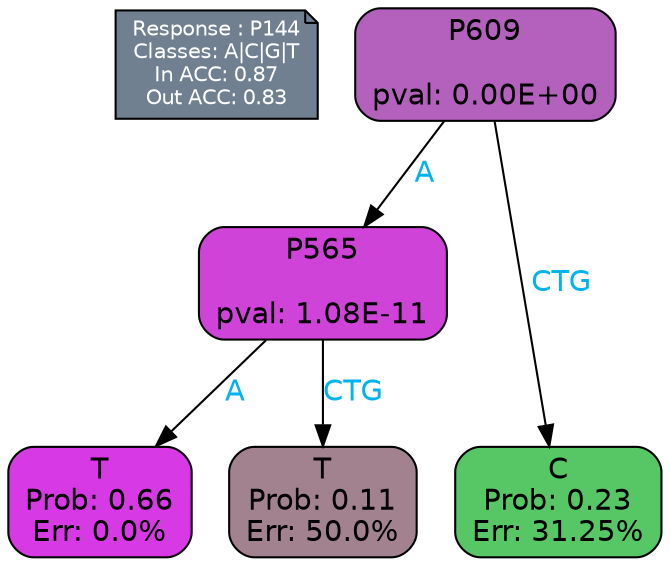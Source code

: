 digraph Tree {
node [shape=box, style="filled, rounded", color="black", fontname=helvetica] ;
graph [ranksep=equally, splines=polylines, bgcolor=transparent, dpi=600] ;
edge [fontname=helvetica] ;
LEGEND [label="Response : P144
Classes: A|C|G|T
In ACC: 0.87
Out ACC: 0.83
",shape=note,align=left,style=filled,fillcolor="slategray",fontcolor="white",fontsize=10];1 [label="P609

pval: 0.00E+00", fillcolor="#b461be"] ;
2 [label="P565

pval: 1.08E-11", fillcolor="#cf43d8"] ;
3 [label="T
Prob: 0.66
Err: 0.0%", fillcolor="#d739e5"] ;
4 [label="T
Prob: 0.11
Err: 50.0%", fillcolor="#a2828f"] ;
5 [label="C
Prob: 0.23
Err: 31.25%", fillcolor="#57c664"] ;
1 -> 2 [label="A",fontcolor=deepskyblue2] ;
1 -> 5 [label="CTG",fontcolor=deepskyblue2] ;
2 -> 3 [label="A",fontcolor=deepskyblue2] ;
2 -> 4 [label="CTG",fontcolor=deepskyblue2] ;
{rank = same; 3;4;5;}{rank = same; LEGEND;1;}}